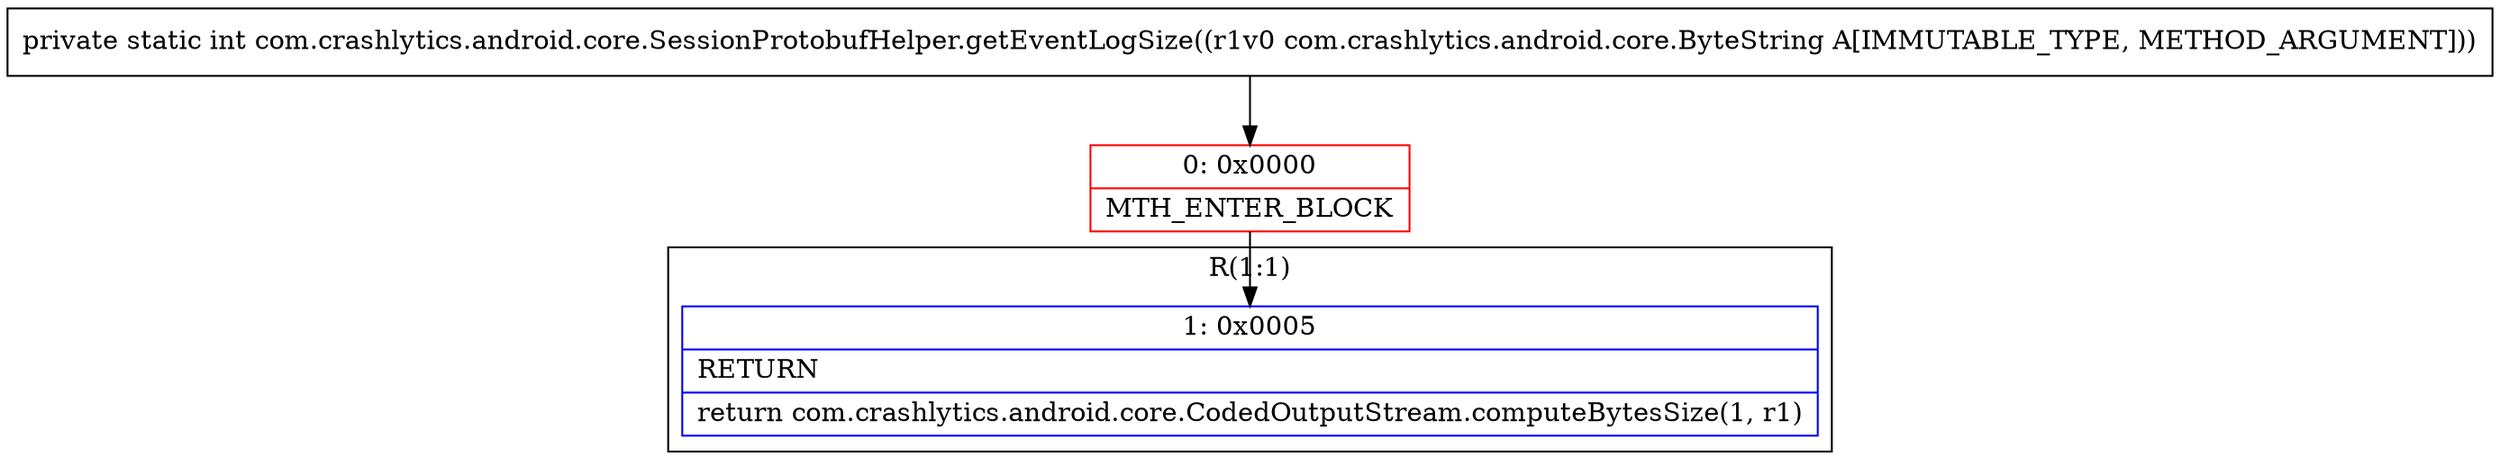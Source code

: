 digraph "CFG forcom.crashlytics.android.core.SessionProtobufHelper.getEventLogSize(Lcom\/crashlytics\/android\/core\/ByteString;)I" {
subgraph cluster_Region_1592395598 {
label = "R(1:1)";
node [shape=record,color=blue];
Node_1 [shape=record,label="{1\:\ 0x0005|RETURN\l|return com.crashlytics.android.core.CodedOutputStream.computeBytesSize(1, r1)\l}"];
}
Node_0 [shape=record,color=red,label="{0\:\ 0x0000|MTH_ENTER_BLOCK\l}"];
MethodNode[shape=record,label="{private static int com.crashlytics.android.core.SessionProtobufHelper.getEventLogSize((r1v0 com.crashlytics.android.core.ByteString A[IMMUTABLE_TYPE, METHOD_ARGUMENT])) }"];
MethodNode -> Node_0;
Node_0 -> Node_1;
}

